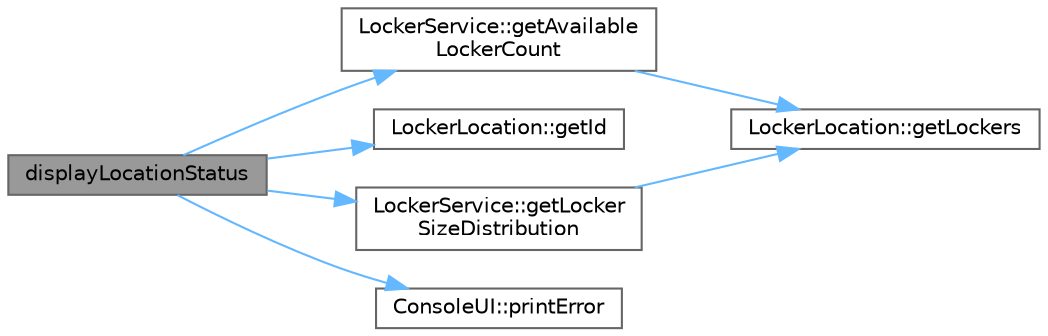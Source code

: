 digraph "displayLocationStatus"
{
 // INTERACTIVE_SVG=YES
 // LATEX_PDF_SIZE
  bgcolor="transparent";
  edge [fontname=Helvetica,fontsize=10,labelfontname=Helvetica,labelfontsize=10];
  node [fontname=Helvetica,fontsize=10,shape=box,height=0.2,width=0.4];
  rankdir="LR";
  Node1 [label="displayLocationStatus",height=0.2,width=0.4,color="gray40", fillcolor="grey60", style="filled", fontcolor="black",tooltip=" "];
  Node1 -> Node2 [color="steelblue1",style="solid"];
  Node2 [label="LockerService::getAvailable\lLockerCount",height=0.2,width=0.4,color="grey40", fillcolor="white", style="filled",URL="$classLockerService.html#a6b247599a06c084b79d8e21fa264c267",tooltip=" "];
  Node2 -> Node3 [color="steelblue1",style="solid"];
  Node3 [label="LockerLocation::getLockers",height=0.2,width=0.4,color="grey40", fillcolor="white", style="filled",URL="$classLockerLocation.html#ab9a5d1b598a651c9dd881b095ec3ee3b",tooltip=" "];
  Node1 -> Node4 [color="steelblue1",style="solid"];
  Node4 [label="LockerLocation::getId",height=0.2,width=0.4,color="grey40", fillcolor="white", style="filled",URL="$classLockerLocation.html#acad6a4d5b6e3e2cd3a1952e9e10e3225",tooltip=" "];
  Node1 -> Node5 [color="steelblue1",style="solid"];
  Node5 [label="LockerService::getLocker\lSizeDistribution",height=0.2,width=0.4,color="grey40", fillcolor="white", style="filled",URL="$classLockerService.html#ab0da4331e65d0eb87b51013c719341f3",tooltip=" "];
  Node5 -> Node3 [color="steelblue1",style="solid"];
  Node1 -> Node6 [color="steelblue1",style="solid"];
  Node6 [label="ConsoleUI::printError",height=0.2,width=0.4,color="grey40", fillcolor="white", style="filled",URL="$classConsoleUI.html#a1bc612857d44c2846b61cd7473ad5b9b",tooltip=" "];
}
